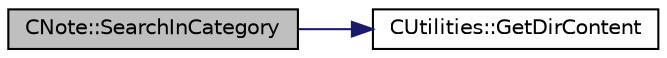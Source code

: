 digraph "CNote::SearchInCategory"
{
 // LATEX_PDF_SIZE
  edge [fontname="Helvetica",fontsize="10",labelfontname="Helvetica",labelfontsize="10"];
  node [fontname="Helvetica",fontsize="10",shape=record];
  rankdir="LR";
  Node1 [label="CNote::SearchInCategory",height=0.2,width=0.4,color="black", fillcolor="grey75", style="filled", fontcolor="black",tooltip="Searches throught a category of notes that is being specified in arguments and searches for math of '..."];
  Node1 -> Node2 [color="midnightblue",fontsize="10",style="solid",fontname="Helvetica"];
  Node2 [label="CUtilities::GetDirContent",height=0.2,width=0.4,color="black", fillcolor="white", style="filled",URL="$classCUtilities.html#a98a3394596f433a7bed6bc572dfb7071",tooltip="Iterates through all files in a folder and then returns those filenames."];
}
